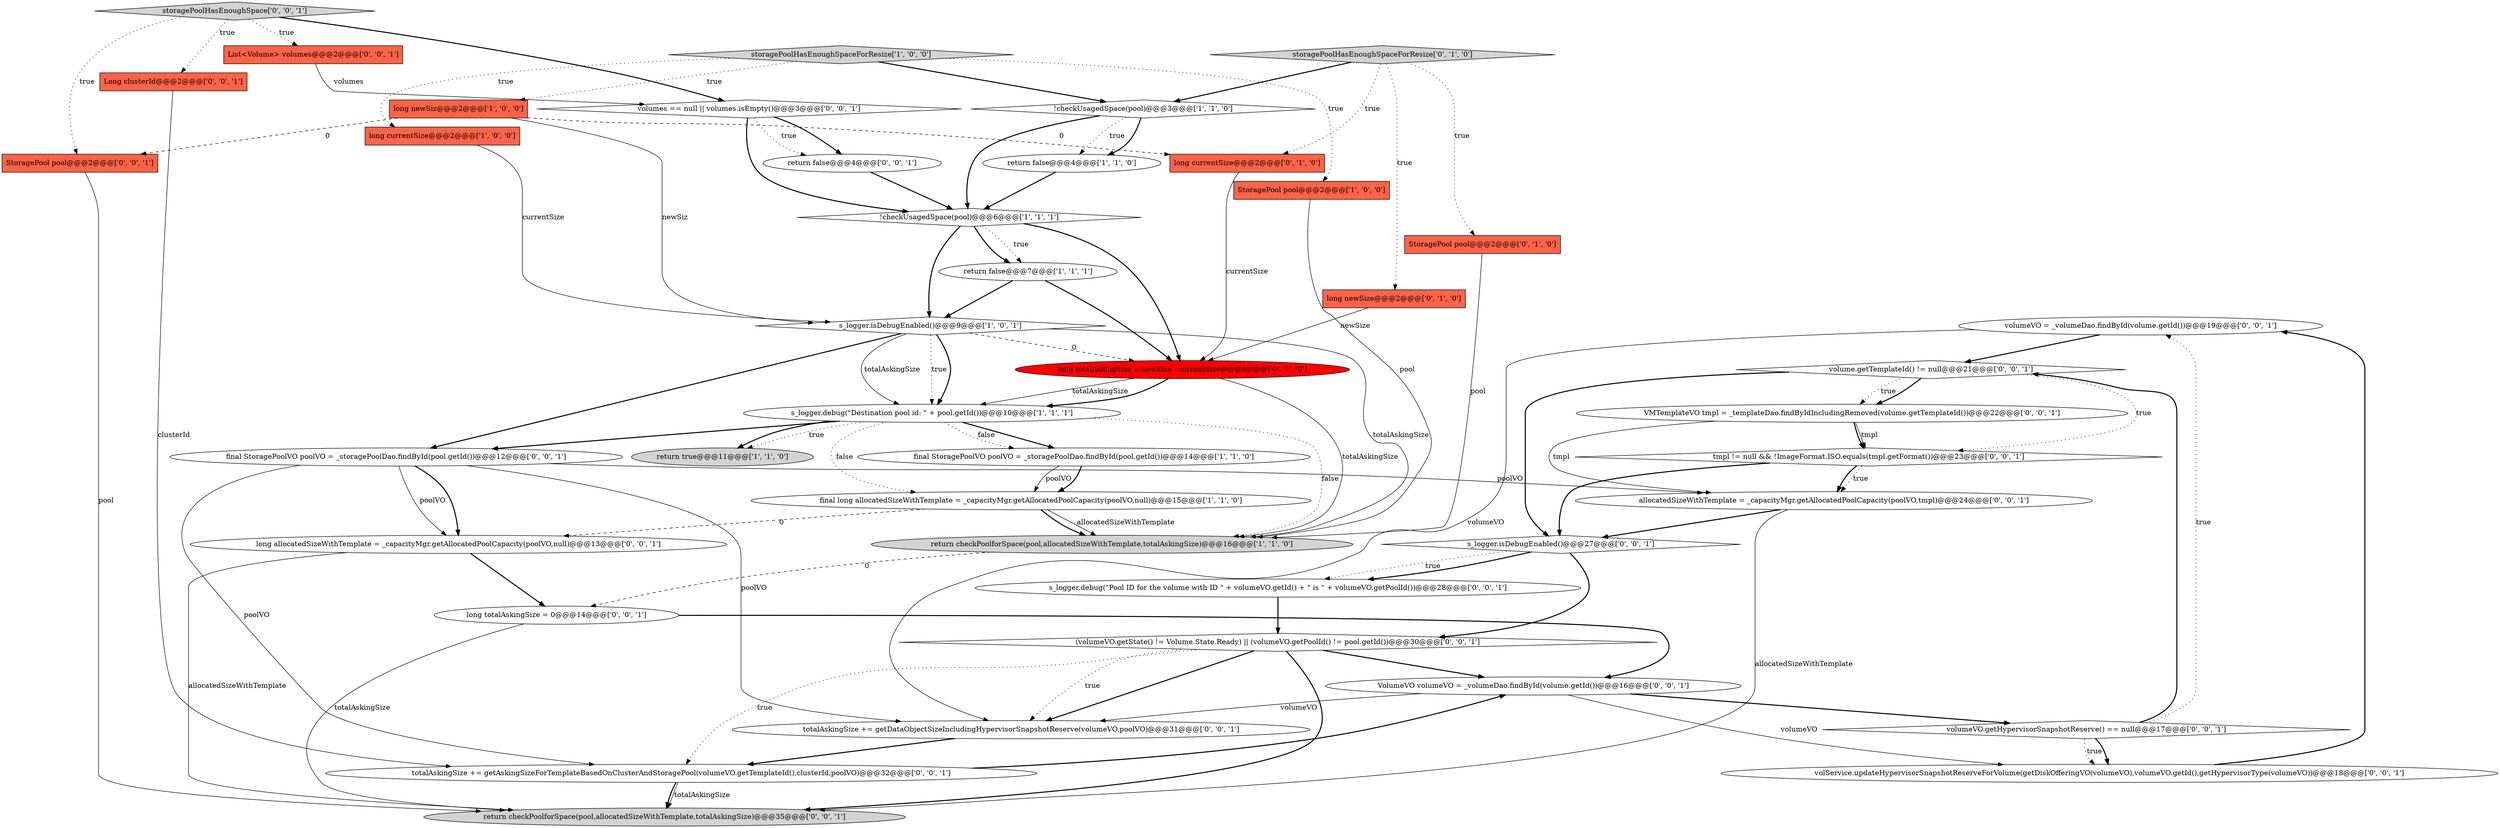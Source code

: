 digraph {
22 [style = filled, label = "volumeVO = _volumeDao.findById(volume.getId())@@@19@@@['0', '0', '1']", fillcolor = white, shape = ellipse image = "AAA0AAABBB3BBB"];
26 [style = filled, label = "VolumeVO volumeVO = _volumeDao.findById(volume.getId())@@@16@@@['0', '0', '1']", fillcolor = white, shape = ellipse image = "AAA0AAABBB3BBB"];
30 [style = filled, label = "return false@@@4@@@['0', '0', '1']", fillcolor = white, shape = ellipse image = "AAA0AAABBB3BBB"];
21 [style = filled, label = "s_logger.isDebugEnabled()@@@27@@@['0', '0', '1']", fillcolor = white, shape = diamond image = "AAA0AAABBB3BBB"];
0 [style = filled, label = "long currentSize@@@2@@@['1', '0', '0']", fillcolor = tomato, shape = box image = "AAA0AAABBB1BBB"];
8 [style = filled, label = "return false@@@4@@@['1', '1', '0']", fillcolor = white, shape = ellipse image = "AAA0AAABBB1BBB"];
41 [style = filled, label = "volume.getTemplateId() != null@@@21@@@['0', '0', '1']", fillcolor = white, shape = diamond image = "AAA0AAABBB3BBB"];
5 [style = filled, label = "s_logger.isDebugEnabled()@@@9@@@['1', '0', '1']", fillcolor = white, shape = diamond image = "AAA0AAABBB1BBB"];
32 [style = filled, label = "totalAskingSize += getAskingSizeForTemplateBasedOnClusterAndStoragePool(volumeVO.getTemplateId(),clusterId,poolVO)@@@32@@@['0', '0', '1']", fillcolor = white, shape = ellipse image = "AAA0AAABBB3BBB"];
20 [style = filled, label = "totalAskingSize += getDataObjectSizeIncludingHypervisorSnapshotReserve(volumeVO,poolVO)@@@31@@@['0', '0', '1']", fillcolor = white, shape = ellipse image = "AAA0AAABBB3BBB"];
6 [style = filled, label = "!checkUsagedSpace(pool)@@@6@@@['1', '1', '1']", fillcolor = white, shape = diamond image = "AAA0AAABBB1BBB"];
1 [style = filled, label = "StoragePool pool@@@2@@@['1', '0', '0']", fillcolor = tomato, shape = box image = "AAA0AAABBB1BBB"];
33 [style = filled, label = "long totalAskingSize = 0@@@14@@@['0', '0', '1']", fillcolor = white, shape = ellipse image = "AAA0AAABBB3BBB"];
35 [style = filled, label = "tmpl != null && !ImageFormat.ISO.equals(tmpl.getFormat())@@@23@@@['0', '0', '1']", fillcolor = white, shape = diamond image = "AAA0AAABBB3BBB"];
9 [style = filled, label = "return checkPoolforSpace(pool,allocatedSizeWithTemplate,totalAskingSize)@@@16@@@['1', '1', '0']", fillcolor = lightgray, shape = ellipse image = "AAA0AAABBB1BBB"];
37 [style = filled, label = "(volumeVO.getState() != Volume.State.Ready) || (volumeVO.getPoolId() != pool.getId())@@@30@@@['0', '0', '1']", fillcolor = white, shape = diamond image = "AAA0AAABBB3BBB"];
4 [style = filled, label = "return false@@@7@@@['1', '1', '1']", fillcolor = white, shape = ellipse image = "AAA0AAABBB1BBB"];
7 [style = filled, label = "s_logger.debug(\"Destination pool id: \" + pool.getId())@@@10@@@['1', '1', '1']", fillcolor = white, shape = ellipse image = "AAA0AAABBB1BBB"];
29 [style = filled, label = "volService.updateHypervisorSnapshotReserveForVolume(getDiskOfferingVO(volumeVO),volumeVO.getId(),getHypervisorType(volumeVO))@@@18@@@['0', '0', '1']", fillcolor = white, shape = ellipse image = "AAA0AAABBB3BBB"];
3 [style = filled, label = "final long allocatedSizeWithTemplate = _capacityMgr.getAllocatedPoolCapacity(poolVO,null)@@@15@@@['1', '1', '0']", fillcolor = white, shape = ellipse image = "AAA0AAABBB1BBB"];
13 [style = filled, label = "storagePoolHasEnoughSpaceForResize['1', '0', '0']", fillcolor = lightgray, shape = diamond image = "AAA0AAABBB1BBB"];
31 [style = filled, label = "final StoragePoolVO poolVO = _storagePoolDao.findById(pool.getId())@@@12@@@['0', '0', '1']", fillcolor = white, shape = ellipse image = "AAA0AAABBB3BBB"];
11 [style = filled, label = "!checkUsagedSpace(pool)@@@3@@@['1', '1', '0']", fillcolor = white, shape = diamond image = "AAA0AAABBB1BBB"];
24 [style = filled, label = "VMTemplateVO tmpl = _templateDao.findByIdIncludingRemoved(volume.getTemplateId())@@@22@@@['0', '0', '1']", fillcolor = white, shape = ellipse image = "AAA0AAABBB3BBB"];
19 [style = filled, label = "List<Volume> volumes@@@2@@@['0', '0', '1']", fillcolor = tomato, shape = box image = "AAA0AAABBB3BBB"];
12 [style = filled, label = "final StoragePoolVO poolVO = _storagePoolDao.findById(pool.getId())@@@14@@@['1', '1', '0']", fillcolor = white, shape = ellipse image = "AAA0AAABBB1BBB"];
40 [style = filled, label = "return checkPoolforSpace(pool,allocatedSizeWithTemplate,totalAskingSize)@@@35@@@['0', '0', '1']", fillcolor = lightgray, shape = ellipse image = "AAA0AAABBB3BBB"];
23 [style = filled, label = "s_logger.debug(\"Pool ID for the volume with ID \" + volumeVO.getId() + \" is \" + volumeVO.getPoolId())@@@28@@@['0', '0', '1']", fillcolor = white, shape = ellipse image = "AAA0AAABBB3BBB"];
36 [style = filled, label = "allocatedSizeWithTemplate = _capacityMgr.getAllocatedPoolCapacity(poolVO,tmpl)@@@24@@@['0', '0', '1']", fillcolor = white, shape = ellipse image = "AAA0AAABBB3BBB"];
15 [style = filled, label = "StoragePool pool@@@2@@@['0', '1', '0']", fillcolor = tomato, shape = box image = "AAA0AAABBB2BBB"];
27 [style = filled, label = "volumes == null || volumes.isEmpty()@@@3@@@['0', '0', '1']", fillcolor = white, shape = diamond image = "AAA0AAABBB3BBB"];
34 [style = filled, label = "long allocatedSizeWithTemplate = _capacityMgr.getAllocatedPoolCapacity(poolVO,null)@@@13@@@['0', '0', '1']", fillcolor = white, shape = ellipse image = "AAA0AAABBB3BBB"];
39 [style = filled, label = "StoragePool pool@@@2@@@['0', '0', '1']", fillcolor = tomato, shape = box image = "AAA0AAABBB3BBB"];
25 [style = filled, label = "Long clusterId@@@2@@@['0', '0', '1']", fillcolor = tomato, shape = box image = "AAA0AAABBB3BBB"];
17 [style = filled, label = "storagePoolHasEnoughSpaceForResize['0', '1', '0']", fillcolor = lightgray, shape = diamond image = "AAA0AAABBB2BBB"];
14 [style = filled, label = "long newSize@@@2@@@['0', '1', '0']", fillcolor = tomato, shape = box image = "AAA0AAABBB2BBB"];
28 [style = filled, label = "volumeVO.getHypervisorSnapshotReserve() == null@@@17@@@['0', '0', '1']", fillcolor = white, shape = diamond image = "AAA0AAABBB3BBB"];
16 [style = filled, label = "long currentSize@@@2@@@['0', '1', '0']", fillcolor = tomato, shape = box image = "AAA1AAABBB2BBB"];
10 [style = filled, label = "return true@@@11@@@['1', '1', '0']", fillcolor = lightgray, shape = ellipse image = "AAA0AAABBB1BBB"];
2 [style = filled, label = "long newSiz@@@2@@@['1', '0', '0']", fillcolor = tomato, shape = box image = "AAA1AAABBB1BBB"];
38 [style = filled, label = "storagePoolHasEnoughSpace['0', '0', '1']", fillcolor = lightgray, shape = diamond image = "AAA0AAABBB3BBB"];
18 [style = filled, label = "long totalAskingSize = newSize - currentSize@@@9@@@['0', '1', '0']", fillcolor = red, shape = ellipse image = "AAA1AAABBB2BBB"];
18->9 [style = solid, label="totalAskingSize"];
7->12 [style = dotted, label="false"];
31->20 [style = solid, label="poolVO"];
38->19 [style = dotted, label="true"];
2->5 [style = solid, label="newSiz"];
38->39 [style = dotted, label="true"];
17->14 [style = dotted, label="true"];
8->6 [style = bold, label=""];
7->31 [style = bold, label=""];
19->27 [style = solid, label="volumes"];
7->9 [style = dotted, label="false"];
30->6 [style = bold, label=""];
24->35 [style = solid, label="tmpl"];
24->36 [style = solid, label="tmpl"];
17->15 [style = dotted, label="true"];
21->23 [style = dotted, label="true"];
5->7 [style = solid, label="totalAskingSize"];
11->8 [style = dotted, label="true"];
26->28 [style = bold, label=""];
18->7 [style = solid, label="totalAskingSize"];
26->20 [style = solid, label="volumeVO"];
3->9 [style = solid, label="allocatedSizeWithTemplate"];
7->10 [style = dotted, label="true"];
0->5 [style = solid, label="currentSize"];
34->40 [style = solid, label="allocatedSizeWithTemplate"];
37->26 [style = bold, label=""];
33->40 [style = solid, label="totalAskingSize"];
41->21 [style = bold, label=""];
27->30 [style = bold, label=""];
34->33 [style = bold, label=""];
22->41 [style = bold, label=""];
32->40 [style = solid, label="totalAskingSize"];
41->24 [style = dotted, label="true"];
4->18 [style = bold, label=""];
13->11 [style = bold, label=""];
32->26 [style = bold, label=""];
35->21 [style = bold, label=""];
17->16 [style = dotted, label="true"];
28->29 [style = dotted, label="true"];
6->4 [style = bold, label=""];
21->37 [style = bold, label=""];
3->34 [style = dashed, label="0"];
23->37 [style = bold, label=""];
13->0 [style = dotted, label="true"];
5->7 [style = dotted, label="true"];
2->16 [style = dashed, label="0"];
2->39 [style = dashed, label="0"];
37->20 [style = dotted, label="true"];
11->8 [style = bold, label=""];
5->7 [style = bold, label=""];
18->7 [style = bold, label=""];
21->23 [style = bold, label=""];
31->34 [style = solid, label="poolVO"];
28->29 [style = bold, label=""];
31->32 [style = solid, label="poolVO"];
41->35 [style = dotted, label="true"];
12->3 [style = solid, label="poolVO"];
6->18 [style = bold, label=""];
38->27 [style = bold, label=""];
38->25 [style = dotted, label="true"];
25->32 [style = solid, label="clusterId"];
31->34 [style = bold, label=""];
33->26 [style = bold, label=""];
28->41 [style = bold, label=""];
16->18 [style = solid, label="currentSize"];
13->2 [style = dotted, label="true"];
3->9 [style = bold, label=""];
6->5 [style = bold, label=""];
37->32 [style = dotted, label="true"];
32->40 [style = bold, label=""];
28->22 [style = dotted, label="true"];
26->29 [style = solid, label="volumeVO"];
12->3 [style = bold, label=""];
4->5 [style = bold, label=""];
14->18 [style = solid, label="newSize"];
41->24 [style = bold, label=""];
7->12 [style = bold, label=""];
24->35 [style = bold, label=""];
7->10 [style = bold, label=""];
7->3 [style = dotted, label="false"];
35->36 [style = dotted, label="true"];
11->6 [style = bold, label=""];
37->20 [style = bold, label=""];
20->32 [style = bold, label=""];
5->9 [style = solid, label="totalAskingSize"];
5->18 [style = dashed, label="0"];
27->6 [style = bold, label=""];
9->33 [style = dashed, label="0"];
36->21 [style = bold, label=""];
13->1 [style = dotted, label="true"];
1->9 [style = solid, label="pool"];
27->30 [style = dotted, label="true"];
6->4 [style = dotted, label="true"];
5->31 [style = bold, label=""];
39->40 [style = solid, label="pool"];
36->40 [style = solid, label="allocatedSizeWithTemplate"];
31->36 [style = solid, label="poolVO"];
29->22 [style = bold, label=""];
35->36 [style = bold, label=""];
37->40 [style = bold, label=""];
15->9 [style = solid, label="pool"];
22->20 [style = solid, label="volumeVO"];
17->11 [style = bold, label=""];
}
